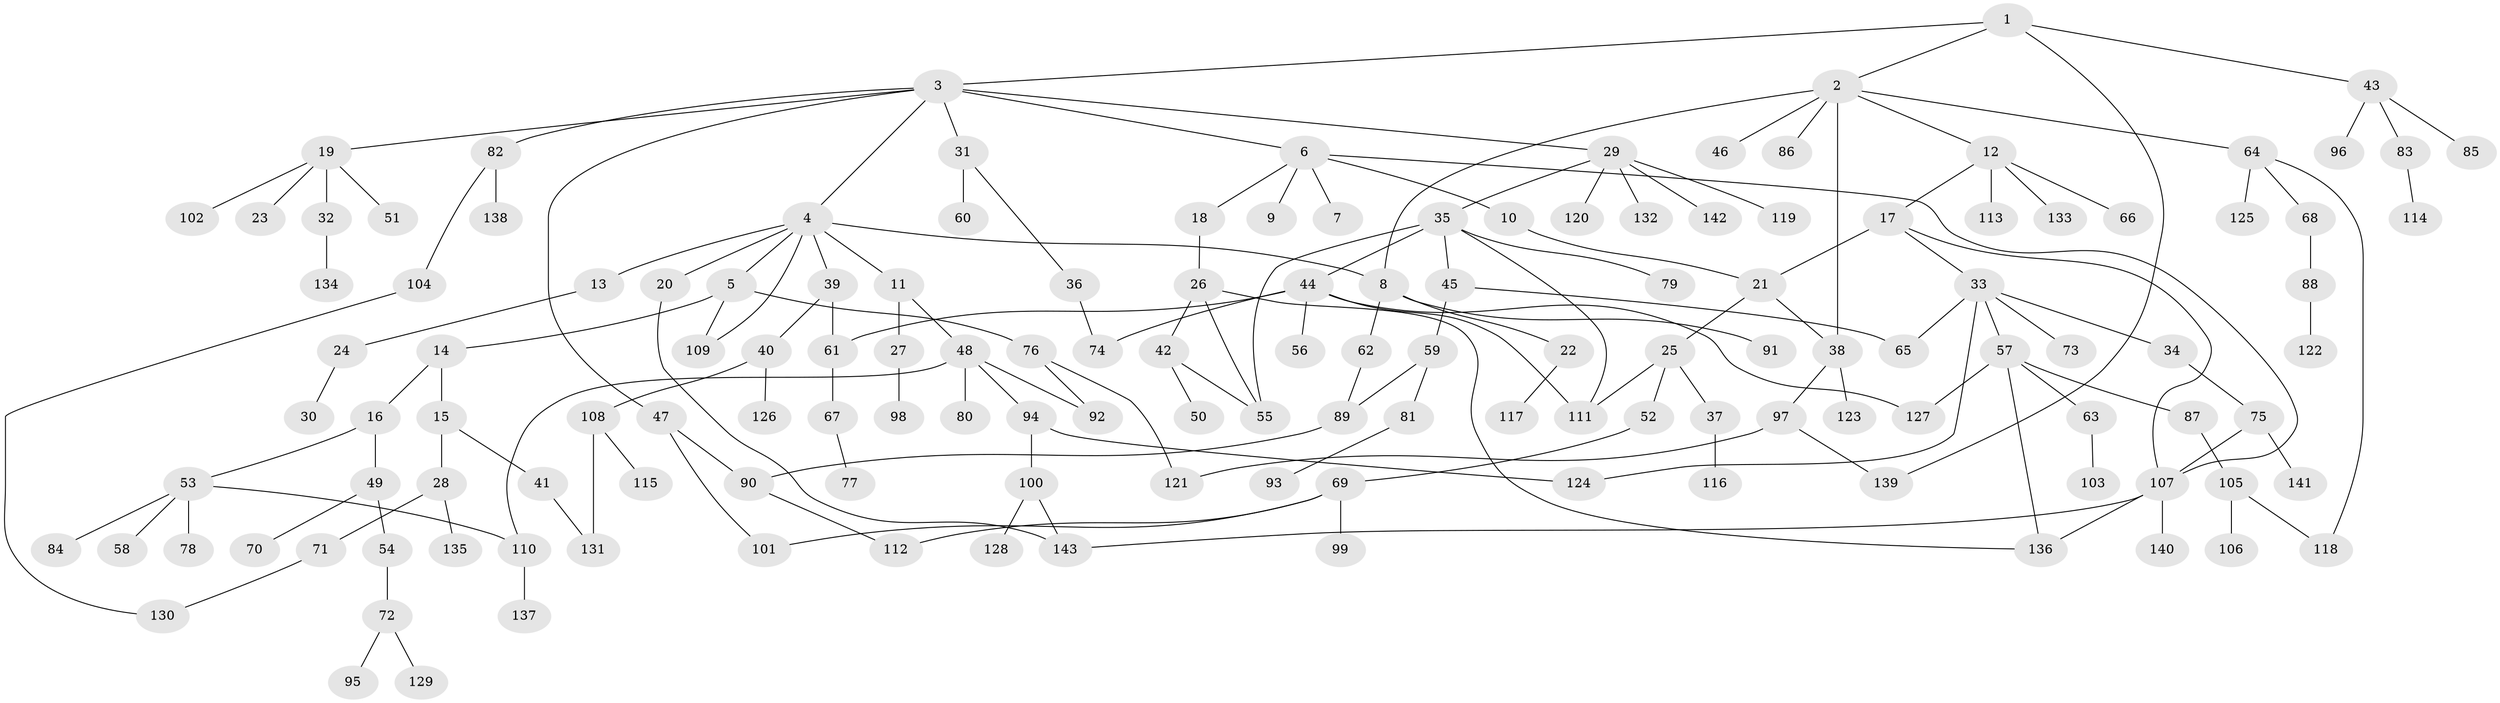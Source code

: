 // coarse degree distribution, {10: 0.010752688172043012, 6: 0.03225806451612903, 7: 0.010752688172043012, 3: 0.1827956989247312, 5: 0.053763440860215055, 1: 0.3870967741935484, 4: 0.13978494623655913, 2: 0.17204301075268819, 9: 0.010752688172043012}
// Generated by graph-tools (version 1.1) at 2025/23/03/03/25 07:23:30]
// undirected, 143 vertices, 172 edges
graph export_dot {
graph [start="1"]
  node [color=gray90,style=filled];
  1;
  2;
  3;
  4;
  5;
  6;
  7;
  8;
  9;
  10;
  11;
  12;
  13;
  14;
  15;
  16;
  17;
  18;
  19;
  20;
  21;
  22;
  23;
  24;
  25;
  26;
  27;
  28;
  29;
  30;
  31;
  32;
  33;
  34;
  35;
  36;
  37;
  38;
  39;
  40;
  41;
  42;
  43;
  44;
  45;
  46;
  47;
  48;
  49;
  50;
  51;
  52;
  53;
  54;
  55;
  56;
  57;
  58;
  59;
  60;
  61;
  62;
  63;
  64;
  65;
  66;
  67;
  68;
  69;
  70;
  71;
  72;
  73;
  74;
  75;
  76;
  77;
  78;
  79;
  80;
  81;
  82;
  83;
  84;
  85;
  86;
  87;
  88;
  89;
  90;
  91;
  92;
  93;
  94;
  95;
  96;
  97;
  98;
  99;
  100;
  101;
  102;
  103;
  104;
  105;
  106;
  107;
  108;
  109;
  110;
  111;
  112;
  113;
  114;
  115;
  116;
  117;
  118;
  119;
  120;
  121;
  122;
  123;
  124;
  125;
  126;
  127;
  128;
  129;
  130;
  131;
  132;
  133;
  134;
  135;
  136;
  137;
  138;
  139;
  140;
  141;
  142;
  143;
  1 -- 2;
  1 -- 3;
  1 -- 43;
  1 -- 139;
  2 -- 8;
  2 -- 12;
  2 -- 46;
  2 -- 64;
  2 -- 86;
  2 -- 38;
  3 -- 4;
  3 -- 6;
  3 -- 19;
  3 -- 29;
  3 -- 31;
  3 -- 47;
  3 -- 82;
  4 -- 5;
  4 -- 11;
  4 -- 13;
  4 -- 20;
  4 -- 39;
  4 -- 109;
  4 -- 8;
  5 -- 14;
  5 -- 76;
  5 -- 109;
  6 -- 7;
  6 -- 9;
  6 -- 10;
  6 -- 18;
  6 -- 107;
  8 -- 22;
  8 -- 62;
  8 -- 91;
  10 -- 21;
  11 -- 27;
  11 -- 48;
  12 -- 17;
  12 -- 66;
  12 -- 113;
  12 -- 133;
  13 -- 24;
  14 -- 15;
  14 -- 16;
  15 -- 28;
  15 -- 41;
  16 -- 49;
  16 -- 53;
  17 -- 21;
  17 -- 33;
  17 -- 107;
  18 -- 26;
  19 -- 23;
  19 -- 32;
  19 -- 51;
  19 -- 102;
  20 -- 143;
  21 -- 25;
  21 -- 38;
  22 -- 117;
  24 -- 30;
  25 -- 37;
  25 -- 52;
  25 -- 111;
  26 -- 42;
  26 -- 55;
  26 -- 136;
  27 -- 98;
  28 -- 71;
  28 -- 135;
  29 -- 35;
  29 -- 119;
  29 -- 120;
  29 -- 132;
  29 -- 142;
  31 -- 36;
  31 -- 60;
  32 -- 134;
  33 -- 34;
  33 -- 57;
  33 -- 65;
  33 -- 73;
  33 -- 124;
  34 -- 75;
  35 -- 44;
  35 -- 45;
  35 -- 79;
  35 -- 111;
  35 -- 55;
  36 -- 74;
  37 -- 116;
  38 -- 97;
  38 -- 123;
  39 -- 40;
  39 -- 61;
  40 -- 108;
  40 -- 126;
  41 -- 131;
  42 -- 50;
  42 -- 55;
  43 -- 83;
  43 -- 85;
  43 -- 96;
  44 -- 56;
  44 -- 61;
  44 -- 111;
  44 -- 127;
  44 -- 74;
  45 -- 59;
  45 -- 65;
  47 -- 90;
  47 -- 101;
  48 -- 80;
  48 -- 92;
  48 -- 94;
  48 -- 110;
  49 -- 54;
  49 -- 70;
  52 -- 69;
  53 -- 58;
  53 -- 78;
  53 -- 84;
  53 -- 110;
  54 -- 72;
  57 -- 63;
  57 -- 87;
  57 -- 127;
  57 -- 136;
  59 -- 81;
  59 -- 89;
  61 -- 67;
  62 -- 89;
  63 -- 103;
  64 -- 68;
  64 -- 125;
  64 -- 118;
  67 -- 77;
  68 -- 88;
  69 -- 99;
  69 -- 101;
  69 -- 112;
  71 -- 130;
  72 -- 95;
  72 -- 129;
  75 -- 141;
  75 -- 107;
  76 -- 121;
  76 -- 92;
  81 -- 93;
  82 -- 104;
  82 -- 138;
  83 -- 114;
  87 -- 105;
  88 -- 122;
  89 -- 90;
  90 -- 112;
  94 -- 100;
  94 -- 124;
  97 -- 139;
  97 -- 121;
  100 -- 128;
  100 -- 143;
  104 -- 130;
  105 -- 106;
  105 -- 118;
  107 -- 136;
  107 -- 140;
  107 -- 143;
  108 -- 115;
  108 -- 131;
  110 -- 137;
}

